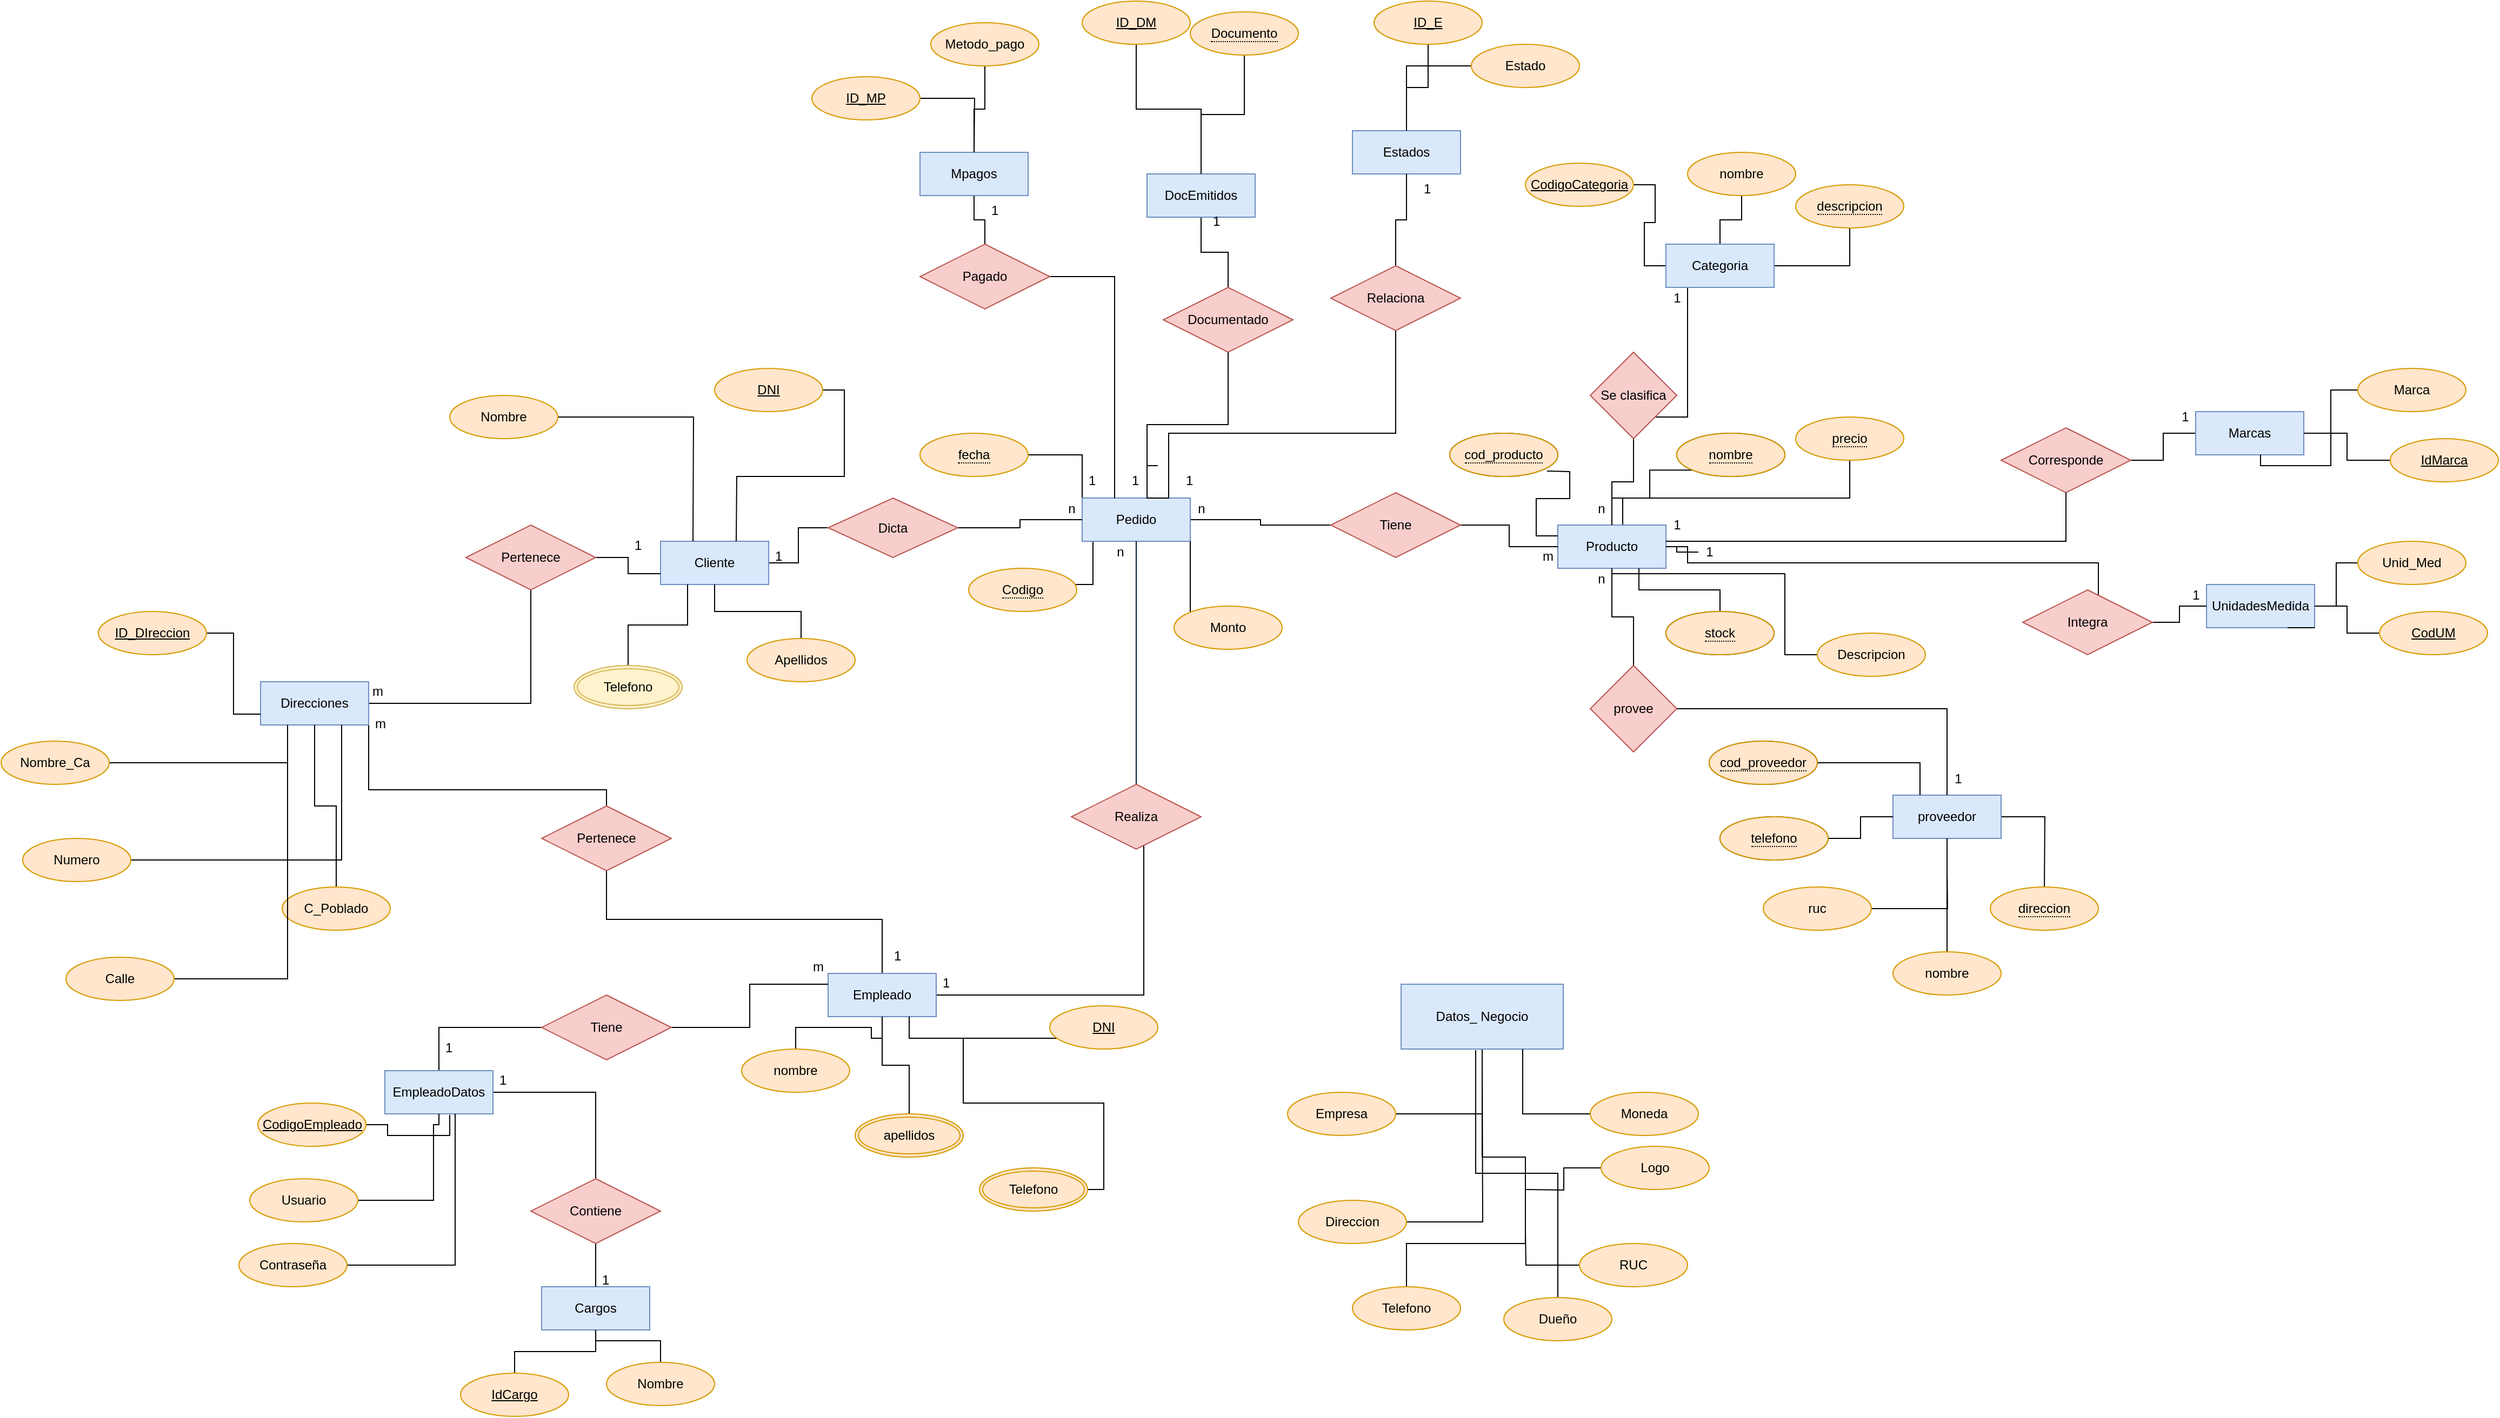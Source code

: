 <mxfile version="13.9.9" type="device"><diagram id="R2lEEEUBdFMjLlhIrx00" name="Page-1"><mxGraphModel dx="2248" dy="2504" grid="1" gridSize="10" guides="1" tooltips="1" connect="1" arrows="1" fold="1" page="1" pageScale="1" pageWidth="850" pageHeight="1100" math="0" shadow="0" extFonts="Permanent Marker^https://fonts.googleapis.com/css?family=Permanent+Marker"><root><mxCell id="0"/><mxCell id="1" parent="0"/><mxCell id="6bq2f1wjK-pkY1zoOpak-15" style="edgeStyle=orthogonalEdgeStyle;rounded=0;orthogonalLoop=1;jettySize=auto;html=1;endArrow=none;endFill=0;" parent="1" source="9m6zmEANx0k7Btsgxf_V-1" target="6bq2f1wjK-pkY1zoOpak-14" edge="1"><mxGeometry relative="1" as="geometry"/></mxCell><mxCell id="9m6zmEANx0k7Btsgxf_V-1" value="Cliente" style="whiteSpace=wrap;html=1;align=center;fillColor=#dae8fc;strokeColor=#6c8ebf;" parent="1" vertex="1"><mxGeometry x="100" y="200" width="100" height="40" as="geometry"/></mxCell><mxCell id="IsSkmDihls2srLnlnsuO-9" style="edgeStyle=orthogonalEdgeStyle;rounded=0;orthogonalLoop=1;jettySize=auto;html=1;entryX=0.5;entryY=1;entryDx=0;entryDy=0;endArrow=none;endFill=0;" parent="1" source="9m6zmEANx0k7Btsgxf_V-2" target="IsSkmDihls2srLnlnsuO-7" edge="1"><mxGeometry relative="1" as="geometry"><Array as="points"><mxPoint x="547" y="620"/><mxPoint x="547" y="460"/></Array></mxGeometry></mxCell><mxCell id="VVOgGBwtLxktlayjtKcr-34" style="edgeStyle=orthogonalEdgeStyle;rounded=0;orthogonalLoop=1;jettySize=auto;html=1;endArrow=none;endFill=0;entryX=0.5;entryY=1;entryDx=0;entryDy=0;" edge="1" parent="1" source="9m6zmEANx0k7Btsgxf_V-2" target="VVOgGBwtLxktlayjtKcr-31"><mxGeometry relative="1" as="geometry"><mxPoint x="60" y="510" as="targetPoint"/><Array as="points"><mxPoint x="305" y="550"/><mxPoint x="50" y="550"/></Array></mxGeometry></mxCell><mxCell id="9m6zmEANx0k7Btsgxf_V-2" value="Empleado" style="whiteSpace=wrap;html=1;align=center;fillColor=#dae8fc;strokeColor=#6c8ebf;" parent="1" vertex="1"><mxGeometry x="255" y="600" width="100" height="40" as="geometry"/></mxCell><mxCell id="9m6zmEANx0k7Btsgxf_V-11" value="" style="edgeStyle=orthogonalEdgeStyle;rounded=0;orthogonalLoop=1;jettySize=auto;html=1;endArrow=none;endFill=0;" parent="1" source="9m6zmEANx0k7Btsgxf_V-3" target="9m6zmEANx0k7Btsgxf_V-10" edge="1"><mxGeometry relative="1" as="geometry"/></mxCell><mxCell id="9m6zmEANx0k7Btsgxf_V-46" style="edgeStyle=orthogonalEdgeStyle;rounded=0;orthogonalLoop=1;jettySize=auto;html=1;entryX=0;entryY=1;entryDx=0;entryDy=0;endArrow=none;endFill=0;" parent="1" source="9m6zmEANx0k7Btsgxf_V-3" target="9m6zmEANx0k7Btsgxf_V-31" edge="1"><mxGeometry relative="1" as="geometry"><Array as="points"><mxPoint x="990" y="160"/><mxPoint x="1015" y="160"/></Array></mxGeometry></mxCell><mxCell id="9m6zmEANx0k7Btsgxf_V-53" value="" style="edgeStyle=orthogonalEdgeStyle;rounded=0;orthogonalLoop=1;jettySize=auto;html=1;endArrow=none;endFill=0;" parent="1" source="9m6zmEANx0k7Btsgxf_V-3" target="9m6zmEANx0k7Btsgxf_V-52" edge="1"><mxGeometry relative="1" as="geometry"/></mxCell><mxCell id="9m6zmEANx0k7Btsgxf_V-3" value="Producto" style="whiteSpace=wrap;html=1;align=center;fillColor=#dae8fc;strokeColor=#6c8ebf;" parent="1" vertex="1"><mxGeometry x="930" y="185" width="100" height="40" as="geometry"/></mxCell><mxCell id="9m6zmEANx0k7Btsgxf_V-13" style="edgeStyle=orthogonalEdgeStyle;rounded=0;orthogonalLoop=1;jettySize=auto;html=1;entryX=0.5;entryY=1;entryDx=0;entryDy=0;endArrow=none;endFill=0;" parent="1" source="9m6zmEANx0k7Btsgxf_V-10" target="9m6zmEANx0k7Btsgxf_V-12" edge="1"><mxGeometry relative="1" as="geometry"><Array as="points"><mxPoint x="1050" y="85"/><mxPoint x="1050" y="-35"/></Array></mxGeometry></mxCell><mxCell id="9m6zmEANx0k7Btsgxf_V-10" value="Se clasifica" style="rhombus;whiteSpace=wrap;html=1;fillColor=#f8cecc;strokeColor=#b85450;" parent="1" vertex="1"><mxGeometry x="960" y="25" width="80" height="80" as="geometry"/></mxCell><mxCell id="9m6zmEANx0k7Btsgxf_V-27" style="edgeStyle=orthogonalEdgeStyle;rounded=0;orthogonalLoop=1;jettySize=auto;html=1;endArrow=none;endFill=0;entryX=0.5;entryY=1;entryDx=0;entryDy=0;" parent="1" source="9m6zmEANx0k7Btsgxf_V-12" target="9m6zmEANx0k7Btsgxf_V-25" edge="1"><mxGeometry relative="1" as="geometry"><mxPoint x="1000" y="-125" as="targetPoint"/></mxGeometry></mxCell><mxCell id="9m6zmEANx0k7Btsgxf_V-28" style="edgeStyle=orthogonalEdgeStyle;rounded=0;orthogonalLoop=1;jettySize=auto;html=1;entryX=1;entryY=0.5;entryDx=0;entryDy=0;endArrow=none;endFill=0;" parent="1" source="9m6zmEANx0k7Btsgxf_V-12" target="6bq2f1wjK-pkY1zoOpak-4" edge="1"><mxGeometry relative="1" as="geometry"><mxPoint x="944" y="-75" as="targetPoint"/></mxGeometry></mxCell><mxCell id="9m6zmEANx0k7Btsgxf_V-29" style="edgeStyle=orthogonalEdgeStyle;rounded=0;orthogonalLoop=1;jettySize=auto;html=1;endArrow=none;endFill=0;" parent="1" source="9m6zmEANx0k7Btsgxf_V-12" target="9m6zmEANx0k7Btsgxf_V-26" edge="1"><mxGeometry relative="1" as="geometry"><mxPoint x="1140" y="-115" as="targetPoint"/></mxGeometry></mxCell><mxCell id="9m6zmEANx0k7Btsgxf_V-12" value="Categoria" style="whiteSpace=wrap;html=1;align=center;fillColor=#dae8fc;strokeColor=#6c8ebf;" parent="1" vertex="1"><mxGeometry x="1030" y="-75" width="100" height="40" as="geometry"/></mxCell><mxCell id="9m6zmEANx0k7Btsgxf_V-123" style="edgeStyle=orthogonalEdgeStyle;rounded=0;orthogonalLoop=1;jettySize=auto;html=1;endArrow=none;endFill=0;" parent="1" source="9m6zmEANx0k7Btsgxf_V-14" edge="1"><mxGeometry relative="1" as="geometry"><mxPoint x="130" y="200" as="targetPoint"/></mxGeometry></mxCell><mxCell id="9m6zmEANx0k7Btsgxf_V-14" value="Nombre" style="ellipse;whiteSpace=wrap;html=1;align=center;fillColor=#ffe6cc;strokeColor=#d79b00;" parent="1" vertex="1"><mxGeometry x="-95" y="65" width="100" height="40" as="geometry"/></mxCell><mxCell id="9m6zmEANx0k7Btsgxf_V-124" style="edgeStyle=orthogonalEdgeStyle;rounded=0;orthogonalLoop=1;jettySize=auto;html=1;endArrow=none;endFill=0;exitX=1;exitY=0.5;exitDx=0;exitDy=0;" parent="1" source="IsSkmDihls2srLnlnsuO-5" edge="1"><mxGeometry relative="1" as="geometry"><mxPoint x="10" y="140" as="sourcePoint"/><mxPoint x="170" y="200" as="targetPoint"/></mxGeometry></mxCell><mxCell id="9m6zmEANx0k7Btsgxf_V-25" value="nombre" style="ellipse;whiteSpace=wrap;html=1;align=center;fillColor=#ffe6cc;strokeColor=#d79b00;" parent="1" vertex="1"><mxGeometry x="1050" y="-160" width="100" height="40" as="geometry"/></mxCell><mxCell id="9m6zmEANx0k7Btsgxf_V-26" value="&lt;span style=&quot;border-bottom: 1px dotted&quot;&gt;descripcion&lt;/span&gt;" style="ellipse;whiteSpace=wrap;html=1;align=center;fillColor=#ffe6cc;strokeColor=#d79b00;" parent="1" vertex="1"><mxGeometry x="1150" y="-130" width="100" height="40" as="geometry"/></mxCell><mxCell id="9m6zmEANx0k7Btsgxf_V-64" style="edgeStyle=orthogonalEdgeStyle;rounded=0;orthogonalLoop=1;jettySize=auto;html=1;entryX=0;entryY=0.25;entryDx=0;entryDy=0;endArrow=none;endFill=0;" parent="1" target="9m6zmEANx0k7Btsgxf_V-3" edge="1"><mxGeometry relative="1" as="geometry"><mxPoint x="920" y="135" as="sourcePoint"/></mxGeometry></mxCell><mxCell id="9m6zmEANx0k7Btsgxf_V-30" value="&lt;span style=&quot;border-bottom: 1px dotted&quot;&gt;cod_producto&lt;/span&gt;" style="ellipse;whiteSpace=wrap;html=1;align=center;" parent="1" vertex="1"><mxGeometry x="830" y="100" width="100" height="40" as="geometry"/></mxCell><mxCell id="9m6zmEANx0k7Btsgxf_V-31" value="&lt;span style=&quot;border-bottom: 1px dotted&quot;&gt;nombre&lt;/span&gt;" style="ellipse;whiteSpace=wrap;html=1;align=center;" parent="1" vertex="1"><mxGeometry x="1040" y="100" width="100" height="40" as="geometry"/></mxCell><mxCell id="9m6zmEANx0k7Btsgxf_V-67" style="edgeStyle=orthogonalEdgeStyle;rounded=0;orthogonalLoop=1;jettySize=auto;html=1;entryX=0.75;entryY=1;entryDx=0;entryDy=0;endArrow=none;endFill=0;" parent="1" source="9m6zmEANx0k7Btsgxf_V-33" target="9m6zmEANx0k7Btsgxf_V-3" edge="1"><mxGeometry relative="1" as="geometry"/></mxCell><mxCell id="9m6zmEANx0k7Btsgxf_V-33" value="&lt;span style=&quot;border-bottom: 1px dotted&quot;&gt;stock&lt;/span&gt;" style="ellipse;whiteSpace=wrap;html=1;align=center;" parent="1" vertex="1"><mxGeometry x="1030" y="265" width="100" height="40" as="geometry"/></mxCell><mxCell id="9m6zmEANx0k7Btsgxf_V-49" value="n" style="text;html=1;align=center;verticalAlign=middle;resizable=0;points=[];autosize=1;strokeColor=none;fillColor=none;" parent="1" vertex="1"><mxGeometry x="960" y="160" width="20" height="20" as="geometry"/></mxCell><mxCell id="9m6zmEANx0k7Btsgxf_V-50" value="1" style="text;html=1;align=center;verticalAlign=middle;resizable=0;points=[];autosize=1;strokeColor=none;fillColor=none;" parent="1" vertex="1"><mxGeometry x="1030" y="-35" width="20" height="20" as="geometry"/></mxCell><mxCell id="9m6zmEANx0k7Btsgxf_V-62" style="edgeStyle=orthogonalEdgeStyle;rounded=0;orthogonalLoop=1;jettySize=auto;html=1;endArrow=none;endFill=0;" parent="1" source="9m6zmEANx0k7Btsgxf_V-51" edge="1"><mxGeometry relative="1" as="geometry"><mxPoint x="1380" y="525" as="targetPoint"/></mxGeometry></mxCell><mxCell id="9m6zmEANx0k7Btsgxf_V-51" value="proveedor" style="whiteSpace=wrap;html=1;align=center;fillColor=#dae8fc;strokeColor=#6c8ebf;" parent="1" vertex="1"><mxGeometry x="1240" y="435" width="100" height="40" as="geometry"/></mxCell><mxCell id="9m6zmEANx0k7Btsgxf_V-55" style="edgeStyle=orthogonalEdgeStyle;rounded=0;orthogonalLoop=1;jettySize=auto;html=1;endArrow=none;endFill=0;" parent="1" source="9m6zmEANx0k7Btsgxf_V-52" target="9m6zmEANx0k7Btsgxf_V-51" edge="1"><mxGeometry relative="1" as="geometry"/></mxCell><mxCell id="9m6zmEANx0k7Btsgxf_V-52" value="provee" style="rhombus;whiteSpace=wrap;html=1;fillColor=#f8cecc;strokeColor=#b85450;" parent="1" vertex="1"><mxGeometry x="960" y="315" width="80" height="80" as="geometry"/></mxCell><mxCell id="6bq2f1wjK-pkY1zoOpak-6" style="edgeStyle=orthogonalEdgeStyle;rounded=0;orthogonalLoop=1;jettySize=auto;html=1;endArrow=none;endFill=0;" parent="1" source="9m6zmEANx0k7Btsgxf_V-56" target="9m6zmEANx0k7Btsgxf_V-51" edge="1"><mxGeometry relative="1" as="geometry"/></mxCell><mxCell id="9m6zmEANx0k7Btsgxf_V-56" value="&lt;span style=&quot;border-bottom: 1px dotted&quot;&gt;telefono&lt;/span&gt;" style="ellipse;whiteSpace=wrap;html=1;align=center;" parent="1" vertex="1"><mxGeometry x="1080" y="455" width="100" height="40" as="geometry"/></mxCell><mxCell id="9m6zmEANx0k7Btsgxf_V-83" style="edgeStyle=orthogonalEdgeStyle;rounded=0;orthogonalLoop=1;jettySize=auto;html=1;endArrow=none;endFill=0;" parent="1" source="9m6zmEANx0k7Btsgxf_V-57" target="9m6zmEANx0k7Btsgxf_V-51" edge="1"><mxGeometry relative="1" as="geometry"/></mxCell><mxCell id="9m6zmEANx0k7Btsgxf_V-57" value="nombre" style="ellipse;whiteSpace=wrap;html=1;align=center;fillColor=#ffe6cc;strokeColor=#d79b00;" parent="1" vertex="1"><mxGeometry x="1240" y="580" width="100" height="40" as="geometry"/></mxCell><mxCell id="6bq2f1wjK-pkY1zoOpak-5" style="edgeStyle=orthogonalEdgeStyle;rounded=0;orthogonalLoop=1;jettySize=auto;html=1;endArrow=none;endFill=0;" parent="1" source="9m6zmEANx0k7Btsgxf_V-58" edge="1"><mxGeometry relative="1" as="geometry"><mxPoint x="1290" y="505" as="targetPoint"/></mxGeometry></mxCell><mxCell id="9m6zmEANx0k7Btsgxf_V-58" value="ruc" style="ellipse;whiteSpace=wrap;html=1;align=center;fillColor=#ffe6cc;strokeColor=#d79b00;" parent="1" vertex="1"><mxGeometry x="1120" y="520" width="100" height="40" as="geometry"/></mxCell><mxCell id="9m6zmEANx0k7Btsgxf_V-59" value="&lt;span style=&quot;border-bottom: 1px dotted&quot;&gt;direccion&lt;/span&gt;" style="ellipse;whiteSpace=wrap;html=1;align=center;fillColor=#ffe6cc;strokeColor=#d79b00;" parent="1" vertex="1"><mxGeometry x="1330" y="520" width="100" height="40" as="geometry"/></mxCell><mxCell id="6bq2f1wjK-pkY1zoOpak-10" style="edgeStyle=orthogonalEdgeStyle;rounded=0;orthogonalLoop=1;jettySize=auto;html=1;entryX=0.5;entryY=1;entryDx=0;entryDy=0;endArrow=none;endFill=0;" parent="1" source="9m6zmEANx0k7Btsgxf_V-109" target="6bq2f1wjK-pkY1zoOpak-7" edge="1"><mxGeometry relative="1" as="geometry"><Array as="points"><mxPoint x="500" y="240"/><mxPoint x="500" y="200"/></Array></mxGeometry></mxCell><mxCell id="9m6zmEANx0k7Btsgxf_V-109" value="&lt;span style=&quot;border-bottom: 1px dotted&quot;&gt;Codigo&lt;/span&gt;" style="ellipse;whiteSpace=wrap;html=1;align=center;fillColor=#ffe6cc;strokeColor=#d79b00;" parent="1" vertex="1"><mxGeometry x="385" y="225" width="100" height="40" as="geometry"/></mxCell><mxCell id="9m6zmEANx0k7Btsgxf_V-111" style="edgeStyle=orthogonalEdgeStyle;rounded=0;orthogonalLoop=1;jettySize=auto;html=1;endArrow=none;endFill=0;" parent="1" source="9m6zmEANx0k7Btsgxf_V-110" target="6bq2f1wjK-pkY1zoOpak-7" edge="1"><mxGeometry relative="1" as="geometry"><mxPoint x="490" y="145" as="targetPoint"/><Array as="points"><mxPoint x="490" y="120"/></Array></mxGeometry></mxCell><mxCell id="9m6zmEANx0k7Btsgxf_V-110" value="&lt;span style=&quot;border-bottom: 1px dotted&quot;&gt;fecha&lt;/span&gt;" style="ellipse;whiteSpace=wrap;html=1;align=center;fillColor=#ffe6cc;strokeColor=#d79b00;" parent="1" vertex="1"><mxGeometry x="340" y="100" width="100" height="40" as="geometry"/></mxCell><mxCell id="9m6zmEANx0k7Btsgxf_V-142" style="edgeStyle=orthogonalEdgeStyle;rounded=0;orthogonalLoop=1;jettySize=auto;html=1;entryX=0.25;entryY=0;entryDx=0;entryDy=0;endArrow=none;endFill=0;" parent="1" source="9m6zmEANx0k7Btsgxf_V-141" target="9m6zmEANx0k7Btsgxf_V-51" edge="1"><mxGeometry relative="1" as="geometry"/></mxCell><mxCell id="9m6zmEANx0k7Btsgxf_V-141" value="&lt;span style=&quot;border-bottom: 1px dotted&quot;&gt;cod_proveedor&lt;/span&gt;" style="ellipse;whiteSpace=wrap;html=1;align=center;" parent="1" vertex="1"><mxGeometry x="1070" y="385" width="100" height="40" as="geometry"/></mxCell><mxCell id="9m6zmEANx0k7Btsgxf_V-148" value="n" style="text;html=1;align=center;verticalAlign=middle;resizable=0;points=[];autosize=1;strokeColor=none;fillColor=none;" parent="1" vertex="1"><mxGeometry x="960" y="225" width="20" height="20" as="geometry"/></mxCell><mxCell id="9m6zmEANx0k7Btsgxf_V-149" value="1" style="text;html=1;align=center;verticalAlign=middle;resizable=0;points=[];autosize=1;strokeColor=none;fillColor=none;" parent="1" vertex="1"><mxGeometry x="1290" y="410" width="20" height="20" as="geometry"/></mxCell><mxCell id="6bq2f1wjK-pkY1zoOpak-4" value="CodigoCategoria" style="ellipse;whiteSpace=wrap;html=1;align=center;fontStyle=4;fillColor=#ffe6cc;strokeColor=#d79b00;" parent="1" vertex="1"><mxGeometry x="900" y="-150" width="100" height="40" as="geometry"/></mxCell><mxCell id="6bq2f1wjK-pkY1zoOpak-18" style="edgeStyle=orthogonalEdgeStyle;rounded=0;orthogonalLoop=1;jettySize=auto;html=1;endArrow=none;endFill=0;" parent="1" source="6bq2f1wjK-pkY1zoOpak-7" target="6bq2f1wjK-pkY1zoOpak-17" edge="1"><mxGeometry relative="1" as="geometry"/></mxCell><mxCell id="6bq2f1wjK-pkY1zoOpak-7" value="Pedido" style="whiteSpace=wrap;html=1;align=center;fillColor=#dae8fc;strokeColor=#6c8ebf;" parent="1" vertex="1"><mxGeometry x="490" y="160" width="100" height="40" as="geometry"/></mxCell><mxCell id="6bq2f1wjK-pkY1zoOpak-16" style="edgeStyle=orthogonalEdgeStyle;rounded=0;orthogonalLoop=1;jettySize=auto;html=1;endArrow=none;endFill=0;" parent="1" source="6bq2f1wjK-pkY1zoOpak-14" target="6bq2f1wjK-pkY1zoOpak-7" edge="1"><mxGeometry relative="1" as="geometry"/></mxCell><mxCell id="6bq2f1wjK-pkY1zoOpak-14" value="Dicta" style="shape=rhombus;perimeter=rhombusPerimeter;whiteSpace=wrap;html=1;align=center;fillColor=#f8cecc;strokeColor=#b85450;" parent="1" vertex="1"><mxGeometry x="255" y="160" width="120" height="55" as="geometry"/></mxCell><mxCell id="6bq2f1wjK-pkY1zoOpak-19" style="edgeStyle=orthogonalEdgeStyle;rounded=0;orthogonalLoop=1;jettySize=auto;html=1;entryX=0;entryY=0.5;entryDx=0;entryDy=0;endArrow=none;endFill=0;" parent="1" source="6bq2f1wjK-pkY1zoOpak-17" target="9m6zmEANx0k7Btsgxf_V-3" edge="1"><mxGeometry relative="1" as="geometry"/></mxCell><mxCell id="6bq2f1wjK-pkY1zoOpak-17" value="Tiene" style="shape=rhombus;perimeter=rhombusPerimeter;whiteSpace=wrap;html=1;align=center;fillColor=#f8cecc;strokeColor=#b85450;" parent="1" vertex="1"><mxGeometry x="720" y="155" width="120" height="60" as="geometry"/></mxCell><mxCell id="6bq2f1wjK-pkY1zoOpak-20" value="1" style="text;strokeColor=none;fillColor=none;spacingLeft=4;spacingRight=4;overflow=hidden;rotatable=0;points=[[0,0.5],[1,0.5]];portConstraint=eastwest;fontSize=12;" parent="1" vertex="1"><mxGeometry x="200" y="200" width="40" height="30" as="geometry"/></mxCell><mxCell id="6bq2f1wjK-pkY1zoOpak-21" value="n" style="text;html=1;align=center;verticalAlign=middle;resizable=0;points=[];autosize=1;strokeColor=none;fillColor=none;" parent="1" vertex="1"><mxGeometry x="470" y="160" width="20" height="20" as="geometry"/></mxCell><mxCell id="6bq2f1wjK-pkY1zoOpak-22" value="n" style="text;html=1;align=center;verticalAlign=middle;resizable=0;points=[];autosize=1;strokeColor=none;fillColor=none;" parent="1" vertex="1"><mxGeometry x="590" y="160" width="20" height="20" as="geometry"/></mxCell><mxCell id="6bq2f1wjK-pkY1zoOpak-23" value="m" style="text;strokeColor=none;fillColor=none;spacingLeft=4;spacingRight=4;overflow=hidden;rotatable=0;points=[[0,0.5],[1,0.5]];portConstraint=eastwest;fontSize=12;" parent="1" vertex="1"><mxGeometry x="910" y="200" width="40" height="30" as="geometry"/></mxCell><mxCell id="6bq2f1wjK-pkY1zoOpak-36" style="edgeStyle=orthogonalEdgeStyle;rounded=0;orthogonalLoop=1;jettySize=auto;html=1;entryX=0;entryY=0.25;entryDx=0;entryDy=0;endArrow=none;endFill=0;" parent="1" source="6bq2f1wjK-pkY1zoOpak-34" target="9m6zmEANx0k7Btsgxf_V-2" edge="1"><mxGeometry relative="1" as="geometry"/></mxCell><mxCell id="6bq2f1wjK-pkY1zoOpak-38" style="edgeStyle=orthogonalEdgeStyle;rounded=0;orthogonalLoop=1;jettySize=auto;html=1;entryX=0.5;entryY=0;entryDx=0;entryDy=0;endArrow=none;endFill=0;" parent="1" source="6bq2f1wjK-pkY1zoOpak-34" target="6bq2f1wjK-pkY1zoOpak-37" edge="1"><mxGeometry relative="1" as="geometry"/></mxCell><mxCell id="6bq2f1wjK-pkY1zoOpak-34" value="Tiene" style="shape=rhombus;perimeter=rhombusPerimeter;whiteSpace=wrap;html=1;align=center;fillColor=#f8cecc;strokeColor=#b85450;" parent="1" vertex="1"><mxGeometry x="-10" y="620" width="120" height="60" as="geometry"/></mxCell><mxCell id="VVOgGBwtLxktlayjtKcr-48" style="edgeStyle=orthogonalEdgeStyle;rounded=0;orthogonalLoop=1;jettySize=auto;html=1;entryX=0.5;entryY=0;entryDx=0;entryDy=0;endArrow=none;endFill=0;" edge="1" parent="1" source="6bq2f1wjK-pkY1zoOpak-37" target="VVOgGBwtLxktlayjtKcr-47"><mxGeometry relative="1" as="geometry"/></mxCell><mxCell id="6bq2f1wjK-pkY1zoOpak-37" value="EmpleadoDatos" style="whiteSpace=wrap;html=1;align=center;fillColor=#dae8fc;strokeColor=#6c8ebf;" parent="1" vertex="1"><mxGeometry x="-155" y="690" width="100" height="40" as="geometry"/></mxCell><mxCell id="6bq2f1wjK-pkY1zoOpak-42" style="edgeStyle=orthogonalEdgeStyle;rounded=0;orthogonalLoop=1;jettySize=auto;html=1;entryX=0.6;entryY=1.025;entryDx=0;entryDy=0;entryPerimeter=0;endArrow=none;endFill=0;" parent="1" source="6bq2f1wjK-pkY1zoOpak-41" target="6bq2f1wjK-pkY1zoOpak-37" edge="1"><mxGeometry relative="1" as="geometry"/></mxCell><mxCell id="6bq2f1wjK-pkY1zoOpak-41" value="CodigoEmpleado" style="ellipse;whiteSpace=wrap;html=1;align=center;fontStyle=4;fillColor=#ffe6cc;strokeColor=#d79b00;" parent="1" vertex="1"><mxGeometry x="-272.5" y="720" width="100" height="40" as="geometry"/></mxCell><mxCell id="6bq2f1wjK-pkY1zoOpak-43" value="1" style="text;strokeColor=none;fillColor=none;spacingLeft=4;spacingRight=4;overflow=hidden;rotatable=0;points=[[0,0.5],[1,0.5]];portConstraint=eastwest;fontSize=12;" parent="1" vertex="1"><mxGeometry x="-105" y="655" width="40" height="30" as="geometry"/></mxCell><mxCell id="6bq2f1wjK-pkY1zoOpak-44" value="m" style="text;strokeColor=none;fillColor=none;spacingLeft=4;spacingRight=4;overflow=hidden;rotatable=0;points=[[0,0.5],[1,0.5]];portConstraint=eastwest;fontSize=12;" parent="1" vertex="1"><mxGeometry x="235" y="580" width="40" height="30" as="geometry"/></mxCell><mxCell id="6bq2f1wjK-pkY1zoOpak-48" style="edgeStyle=orthogonalEdgeStyle;rounded=0;orthogonalLoop=1;jettySize=auto;html=1;endArrow=none;endFill=0;" parent="1" source="6bq2f1wjK-pkY1zoOpak-47" target="6bq2f1wjK-pkY1zoOpak-7" edge="1"><mxGeometry relative="1" as="geometry"><Array as="points"><mxPoint x="670" y="270"/><mxPoint x="580" y="270"/></Array></mxGeometry></mxCell><mxCell id="6bq2f1wjK-pkY1zoOpak-47" value="Monto" style="ellipse;whiteSpace=wrap;html=1;align=center;fillColor=#ffe6cc;strokeColor=#d79b00;" parent="1" vertex="1"><mxGeometry x="575" y="260" width="100" height="40" as="geometry"/></mxCell><mxCell id="IsSkmDihls2srLnlnsuO-3" style="edgeStyle=orthogonalEdgeStyle;rounded=0;orthogonalLoop=1;jettySize=auto;html=1;endArrow=none;endFill=0;" parent="1" source="IsSkmDihls2srLnlnsuO-1" edge="1" target="6bq2f1wjK-pkY1zoOpak-37"><mxGeometry relative="1" as="geometry"><mxPoint x="-110" y="740" as="targetPoint"/><Array as="points"><mxPoint x="-110" y="810"/><mxPoint x="-110" y="740"/><mxPoint x="-105" y="740"/></Array></mxGeometry></mxCell><mxCell id="IsSkmDihls2srLnlnsuO-1" value="Usuario" style="ellipse;whiteSpace=wrap;html=1;align=center;fillColor=#ffe6cc;strokeColor=#d79b00;" parent="1" vertex="1"><mxGeometry x="-280" y="790" width="100" height="40" as="geometry"/></mxCell><mxCell id="IsSkmDihls2srLnlnsuO-4" style="edgeStyle=orthogonalEdgeStyle;rounded=0;orthogonalLoop=1;jettySize=auto;html=1;endArrow=none;endFill=0;" parent="1" source="IsSkmDihls2srLnlnsuO-2" target="6bq2f1wjK-pkY1zoOpak-37" edge="1"><mxGeometry relative="1" as="geometry"><Array as="points"><mxPoint x="-90" y="870"/></Array></mxGeometry></mxCell><mxCell id="IsSkmDihls2srLnlnsuO-2" value="Contraseña" style="ellipse;whiteSpace=wrap;html=1;align=center;fillColor=#ffe6cc;strokeColor=#d79b00;" parent="1" vertex="1"><mxGeometry x="-290" y="850" width="100" height="40" as="geometry"/></mxCell><mxCell id="IsSkmDihls2srLnlnsuO-5" value="DNI" style="ellipse;whiteSpace=wrap;html=1;align=center;fontStyle=4;fillColor=#ffe6cc;strokeColor=#d79b00;" parent="1" vertex="1"><mxGeometry x="150" y="40" width="100" height="40" as="geometry"/></mxCell><mxCell id="IsSkmDihls2srLnlnsuO-10" style="edgeStyle=orthogonalEdgeStyle;rounded=0;orthogonalLoop=1;jettySize=auto;html=1;entryX=0.5;entryY=1;entryDx=0;entryDy=0;endArrow=none;endFill=0;fillColor=#f8cecc;strokeColor=#001933;" parent="1" source="IsSkmDihls2srLnlnsuO-7" target="6bq2f1wjK-pkY1zoOpak-7" edge="1"><mxGeometry relative="1" as="geometry"/></mxCell><mxCell id="IsSkmDihls2srLnlnsuO-7" value="Realiza" style="shape=rhombus;perimeter=rhombusPerimeter;whiteSpace=wrap;html=1;align=center;fillColor=#f8cecc;strokeColor=#b85450;" parent="1" vertex="1"><mxGeometry x="480" y="425" width="120" height="60" as="geometry"/></mxCell><mxCell id="IsSkmDihls2srLnlnsuO-13" value="1" style="text;strokeColor=none;fillColor=none;spacingLeft=4;spacingRight=4;overflow=hidden;rotatable=0;points=[[0,0.5],[1,0.5]];portConstraint=eastwest;fontSize=12;" parent="1" vertex="1"><mxGeometry x="355" y="595" width="40" height="30" as="geometry"/></mxCell><mxCell id="IsSkmDihls2srLnlnsuO-14" value="n" style="text;html=1;align=center;verticalAlign=middle;resizable=0;points=[];autosize=1;strokeColor=none;fillColor=none;" parent="1" vertex="1"><mxGeometry x="515" y="200" width="20" height="20" as="geometry"/></mxCell><mxCell id="hEOzs0VyaKPV1ZNIvLoM-2" style="edgeStyle=orthogonalEdgeStyle;rounded=0;orthogonalLoop=1;jettySize=auto;html=1;entryX=0.5;entryY=1;entryDx=0;entryDy=0;endArrow=none;endFill=0;" parent="1" source="hEOzs0VyaKPV1ZNIvLoM-1" target="9m6zmEANx0k7Btsgxf_V-1" edge="1"><mxGeometry relative="1" as="geometry"/></mxCell><mxCell id="hEOzs0VyaKPV1ZNIvLoM-1" value="Apellidos&lt;br&gt;" style="ellipse;whiteSpace=wrap;html=1;align=center;fillColor=#ffe6cc;strokeColor=#d79b00;" parent="1" vertex="1"><mxGeometry x="180" y="290" width="100" height="40" as="geometry"/></mxCell><mxCell id="sfytQT4O7YBQgyYANvsr-5" style="edgeStyle=orthogonalEdgeStyle;rounded=0;orthogonalLoop=1;jettySize=auto;html=1;endArrow=none;endFill=0;" parent="1" source="sfytQT4O7YBQgyYANvsr-3" target="sfytQT4O7YBQgyYANvsr-4" edge="1"><mxGeometry relative="1" as="geometry"/></mxCell><mxCell id="sfytQT4O7YBQgyYANvsr-3" value="Empresa" style="ellipse;whiteSpace=wrap;html=1;align=center;fillColor=#ffe6cc;strokeColor=#d79b00;" parent="1" vertex="1"><mxGeometry x="680" y="710" width="100" height="40" as="geometry"/></mxCell><mxCell id="sfytQT4O7YBQgyYANvsr-4" value="Datos_ Negocio" style="whiteSpace=wrap;html=1;align=center;fillColor=#dae8fc;strokeColor=#6c8ebf;" parent="1" vertex="1"><mxGeometry x="785" y="610" width="150" height="60" as="geometry"/></mxCell><mxCell id="sfytQT4O7YBQgyYANvsr-9" style="edgeStyle=orthogonalEdgeStyle;rounded=0;orthogonalLoop=1;jettySize=auto;html=1;endArrow=none;endFill=0;" parent="1" source="sfytQT4O7YBQgyYANvsr-6" edge="1"><mxGeometry relative="1" as="geometry"><mxPoint x="860" y="680" as="targetPoint"/></mxGeometry></mxCell><mxCell id="sfytQT4O7YBQgyYANvsr-6" value="Direccion" style="ellipse;whiteSpace=wrap;html=1;align=center;fillColor=#ffe6cc;strokeColor=#d79b00;" parent="1" vertex="1"><mxGeometry x="690" y="810" width="100" height="40" as="geometry"/></mxCell><mxCell id="sfytQT4O7YBQgyYANvsr-10" style="edgeStyle=orthogonalEdgeStyle;rounded=0;orthogonalLoop=1;jettySize=auto;html=1;endArrow=none;endFill=0;" parent="1" source="sfytQT4O7YBQgyYANvsr-7" edge="1"><mxGeometry relative="1" as="geometry"><mxPoint x="860" y="720" as="targetPoint"/><Array as="points"><mxPoint x="900" y="850"/><mxPoint x="900" y="770"/><mxPoint x="860" y="770"/></Array></mxGeometry></mxCell><mxCell id="sfytQT4O7YBQgyYANvsr-7" value="Telefono" style="ellipse;whiteSpace=wrap;html=1;align=center;fillColor=#ffe6cc;strokeColor=#d79b00;" parent="1" vertex="1"><mxGeometry x="740" y="890" width="100" height="40" as="geometry"/></mxCell><mxCell id="sfytQT4O7YBQgyYANvsr-12" style="edgeStyle=orthogonalEdgeStyle;rounded=0;orthogonalLoop=1;jettySize=auto;html=1;entryX=0.75;entryY=1;entryDx=0;entryDy=0;endArrow=none;endFill=0;" parent="1" source="sfytQT4O7YBQgyYANvsr-8" target="sfytQT4O7YBQgyYANvsr-4" edge="1"><mxGeometry relative="1" as="geometry"/></mxCell><mxCell id="sfytQT4O7YBQgyYANvsr-8" value="Moneda" style="ellipse;whiteSpace=wrap;html=1;align=center;fillColor=#ffe6cc;strokeColor=#d79b00;" parent="1" vertex="1"><mxGeometry x="960" y="710" width="100" height="40" as="geometry"/></mxCell><mxCell id="sfytQT4O7YBQgyYANvsr-13" style="edgeStyle=orthogonalEdgeStyle;rounded=0;orthogonalLoop=1;jettySize=auto;html=1;endArrow=none;endFill=0;" parent="1" source="sfytQT4O7YBQgyYANvsr-11" edge="1"><mxGeometry relative="1" as="geometry"><mxPoint x="900" y="800" as="targetPoint"/></mxGeometry></mxCell><mxCell id="sfytQT4O7YBQgyYANvsr-11" value="Logo" style="ellipse;whiteSpace=wrap;html=1;align=center;fillColor=#ffe6cc;strokeColor=#d79b00;" parent="1" vertex="1"><mxGeometry x="970" y="760" width="100" height="40" as="geometry"/></mxCell><mxCell id="VVOgGBwtLxktlayjtKcr-79" style="edgeStyle=orthogonalEdgeStyle;rounded=0;orthogonalLoop=1;jettySize=auto;html=1;endArrow=none;endFill=0;" edge="1" parent="1" source="sfytQT4O7YBQgyYANvsr-14" target="9m6zmEANx0k7Btsgxf_V-3"><mxGeometry relative="1" as="geometry"><Array as="points"><mxPoint x="1140" y="305"/><mxPoint x="1140" y="230"/><mxPoint x="980" y="230"/></Array></mxGeometry></mxCell><mxCell id="sfytQT4O7YBQgyYANvsr-14" value="Descripcion" style="ellipse;whiteSpace=wrap;html=1;align=center;fillColor=#ffe6cc;strokeColor=#d79b00;" parent="1" vertex="1"><mxGeometry x="1170" y="285" width="100" height="40" as="geometry"/></mxCell><mxCell id="VVOgGBwtLxktlayjtKcr-75" style="edgeStyle=orthogonalEdgeStyle;rounded=0;orthogonalLoop=1;jettySize=auto;html=1;endArrow=none;endFill=0;" edge="1" parent="1" source="sfytQT4O7YBQgyYANvsr-16" target="9m6zmEANx0k7Btsgxf_V-3"><mxGeometry relative="1" as="geometry"><Array as="points"><mxPoint x="1200" y="160"/><mxPoint x="980" y="160"/></Array></mxGeometry></mxCell><mxCell id="sfytQT4O7YBQgyYANvsr-16" value="&lt;span style=&quot;border-bottom: 1px dotted&quot;&gt;precio&lt;/span&gt;" style="ellipse;whiteSpace=wrap;html=1;align=center;fillColor=#ffe6cc;strokeColor=#d79b00;" parent="1" vertex="1"><mxGeometry x="1150" y="85" width="100" height="40" as="geometry"/></mxCell><mxCell id="sfytQT4O7YBQgyYANvsr-17" value="&lt;span style=&quot;border-bottom: 1px dotted&quot;&gt;nombre&lt;/span&gt;" style="ellipse;whiteSpace=wrap;html=1;align=center;fillColor=#ffe6cc;strokeColor=#d79b00;" parent="1" vertex="1"><mxGeometry x="1040" y="100" width="100" height="40" as="geometry"/></mxCell><mxCell id="sfytQT4O7YBQgyYANvsr-18" value="&lt;span style=&quot;border-bottom: 1px dotted&quot;&gt;cod_producto&lt;/span&gt;" style="ellipse;whiteSpace=wrap;html=1;align=center;fillColor=#ffe6cc;strokeColor=#d79b00;" parent="1" vertex="1"><mxGeometry x="830" y="100" width="100" height="40" as="geometry"/></mxCell><mxCell id="sfytQT4O7YBQgyYANvsr-20" value="&lt;span style=&quot;border-bottom: 1px dotted&quot;&gt;stock&lt;/span&gt;" style="ellipse;whiteSpace=wrap;html=1;align=center;fillColor=#ffe6cc;strokeColor=#d79b00;" parent="1" vertex="1"><mxGeometry x="1030" y="265" width="100" height="40" as="geometry"/></mxCell><mxCell id="sfytQT4O7YBQgyYANvsr-21" value="&lt;span style=&quot;border-bottom: 1px dotted&quot;&gt;cod_proveedor&lt;/span&gt;" style="ellipse;whiteSpace=wrap;html=1;align=center;fillColor=#ffe6cc;strokeColor=#d79b00;" parent="1" vertex="1"><mxGeometry x="1070" y="385" width="100" height="40" as="geometry"/></mxCell><mxCell id="sfytQT4O7YBQgyYANvsr-22" value="&lt;span style=&quot;border-bottom: 1px dotted&quot;&gt;telefono&lt;/span&gt;" style="ellipse;whiteSpace=wrap;html=1;align=center;fillColor=#ffe6cc;strokeColor=#d79b00;" parent="1" vertex="1"><mxGeometry x="1080" y="455" width="100" height="40" as="geometry"/></mxCell><mxCell id="VVOgGBwtLxktlayjtKcr-44" style="edgeStyle=orthogonalEdgeStyle;rounded=0;orthogonalLoop=1;jettySize=auto;html=1;endArrow=none;endFill=0;" edge="1" parent="1" source="sfytQT4O7YBQgyYANvsr-24"><mxGeometry relative="1" as="geometry"><mxPoint x="380" y="660" as="targetPoint"/><Array as="points"><mxPoint x="510" y="720"/><mxPoint x="380" y="720"/></Array></mxGeometry></mxCell><mxCell id="sfytQT4O7YBQgyYANvsr-24" value="Telefono" style="ellipse;shape=doubleEllipse;margin=3;whiteSpace=wrap;html=1;align=center;fillColor=#ffe6cc;strokeColor=#d79b00;" parent="1" vertex="1"><mxGeometry x="395" y="780" width="100" height="40" as="geometry"/></mxCell><mxCell id="VVOgGBwtLxktlayjtKcr-41" style="edgeStyle=orthogonalEdgeStyle;rounded=0;orthogonalLoop=1;jettySize=auto;html=1;entryX=0.75;entryY=1;entryDx=0;entryDy=0;endArrow=none;endFill=0;" edge="1" parent="1" source="sfytQT4O7YBQgyYANvsr-25" target="9m6zmEANx0k7Btsgxf_V-2"><mxGeometry relative="1" as="geometry"><Array as="points"><mxPoint x="465" y="660"/><mxPoint x="330" y="660"/></Array></mxGeometry></mxCell><mxCell id="sfytQT4O7YBQgyYANvsr-25" value="DNI" style="ellipse;whiteSpace=wrap;html=1;align=center;fontStyle=4;fillColor=#ffe6cc;strokeColor=#d79b00;" parent="1" vertex="1"><mxGeometry x="460" y="630" width="100" height="40" as="geometry"/></mxCell><mxCell id="VVOgGBwtLxktlayjtKcr-40" style="edgeStyle=orthogonalEdgeStyle;rounded=0;orthogonalLoop=1;jettySize=auto;html=1;endArrow=none;endFill=0;" edge="1" parent="1" source="sfytQT4O7YBQgyYANvsr-27" target="9m6zmEANx0k7Btsgxf_V-2"><mxGeometry relative="1" as="geometry"/></mxCell><mxCell id="sfytQT4O7YBQgyYANvsr-27" value="nombre" style="ellipse;whiteSpace=wrap;html=1;align=center;fillColor=#ffe6cc;strokeColor=#d79b00;" parent="1" vertex="1"><mxGeometry x="175" y="670" width="100" height="40" as="geometry"/></mxCell><mxCell id="sfytQT4O7YBQgyYANvsr-29" style="edgeStyle=orthogonalEdgeStyle;rounded=0;orthogonalLoop=1;jettySize=auto;html=1;endArrow=none;endFill=0;" parent="1" source="sfytQT4O7YBQgyYANvsr-28" edge="1"><mxGeometry relative="1" as="geometry"><mxPoint x="900" y="840" as="targetPoint"/></mxGeometry></mxCell><mxCell id="sfytQT4O7YBQgyYANvsr-28" value="RUC" style="ellipse;whiteSpace=wrap;html=1;align=center;fillColor=#ffe6cc;strokeColor=#d79b00;" parent="1" vertex="1"><mxGeometry x="950" y="850" width="100" height="40" as="geometry"/></mxCell><mxCell id="sfytQT4O7YBQgyYANvsr-31" style="edgeStyle=orthogonalEdgeStyle;rounded=0;orthogonalLoop=1;jettySize=auto;html=1;entryX=0.46;entryY=1.017;entryDx=0;entryDy=0;entryPerimeter=0;endArrow=none;endFill=0;" parent="1" source="sfytQT4O7YBQgyYANvsr-30" target="sfytQT4O7YBQgyYANvsr-4" edge="1"><mxGeometry relative="1" as="geometry"/></mxCell><mxCell id="sfytQT4O7YBQgyYANvsr-30" value="Dueño" style="ellipse;whiteSpace=wrap;html=1;align=center;fillColor=#ffe6cc;strokeColor=#d79b00;" parent="1" vertex="1"><mxGeometry x="880" y="900" width="100" height="40" as="geometry"/></mxCell><mxCell id="VVOgGBwtLxktlayjtKcr-20" style="edgeStyle=orthogonalEdgeStyle;rounded=0;orthogonalLoop=1;jettySize=auto;html=1;endArrow=none;endFill=0;" edge="1" parent="1" source="VVOgGBwtLxktlayjtKcr-1" target="VVOgGBwtLxktlayjtKcr-21"><mxGeometry relative="1" as="geometry"><mxPoint x="-100" y="240" as="targetPoint"/></mxGeometry></mxCell><mxCell id="VVOgGBwtLxktlayjtKcr-33" style="edgeStyle=orthogonalEdgeStyle;rounded=0;orthogonalLoop=1;jettySize=auto;html=1;endArrow=none;endFill=0;" edge="1" parent="1" source="VVOgGBwtLxktlayjtKcr-1" target="VVOgGBwtLxktlayjtKcr-31"><mxGeometry relative="1" as="geometry"><Array as="points"><mxPoint x="-170" y="430"/><mxPoint x="50" y="430"/></Array></mxGeometry></mxCell><mxCell id="VVOgGBwtLxktlayjtKcr-1" value="Direcciones&lt;br&gt;" style="whiteSpace=wrap;html=1;align=center;fillColor=#dae8fc;strokeColor=#6c8ebf;" vertex="1" parent="1"><mxGeometry x="-270" y="330" width="100" height="40" as="geometry"/></mxCell><mxCell id="VVOgGBwtLxktlayjtKcr-18" style="edgeStyle=orthogonalEdgeStyle;rounded=0;orthogonalLoop=1;jettySize=auto;html=1;entryX=0.75;entryY=1;entryDx=0;entryDy=0;endArrow=none;endFill=0;" edge="1" parent="1" source="VVOgGBwtLxktlayjtKcr-5" target="VVOgGBwtLxktlayjtKcr-1"><mxGeometry relative="1" as="geometry"/></mxCell><mxCell id="VVOgGBwtLxktlayjtKcr-5" value="Numero" style="ellipse;whiteSpace=wrap;html=1;align=center;fillColor=#ffe6cc;strokeColor=#d79b00;" vertex="1" parent="1"><mxGeometry x="-490" y="475" width="100" height="40" as="geometry"/></mxCell><mxCell id="VVOgGBwtLxktlayjtKcr-15" style="edgeStyle=orthogonalEdgeStyle;rounded=0;orthogonalLoop=1;jettySize=auto;html=1;entryX=0;entryY=0.75;entryDx=0;entryDy=0;endArrow=none;endFill=0;" edge="1" parent="1" source="VVOgGBwtLxktlayjtKcr-6" target="VVOgGBwtLxktlayjtKcr-1"><mxGeometry relative="1" as="geometry"/></mxCell><mxCell id="VVOgGBwtLxktlayjtKcr-6" value="ID_DIreccion" style="ellipse;whiteSpace=wrap;html=1;align=center;fontStyle=4;fillColor=#ffe6cc;strokeColor=#d79b00;" vertex="1" parent="1"><mxGeometry x="-420" y="265" width="100" height="40" as="geometry"/></mxCell><mxCell id="VVOgGBwtLxktlayjtKcr-19" style="edgeStyle=orthogonalEdgeStyle;rounded=0;orthogonalLoop=1;jettySize=auto;html=1;endArrow=none;endFill=0;" edge="1" parent="1" source="VVOgGBwtLxktlayjtKcr-7" target="VVOgGBwtLxktlayjtKcr-1"><mxGeometry relative="1" as="geometry"/></mxCell><mxCell id="VVOgGBwtLxktlayjtKcr-7" value="C_Poblado" style="ellipse;whiteSpace=wrap;html=1;align=center;fillColor=#ffe6cc;strokeColor=#d79b00;" vertex="1" parent="1"><mxGeometry x="-250" y="520" width="100" height="40" as="geometry"/></mxCell><mxCell id="VVOgGBwtLxktlayjtKcr-16" style="edgeStyle=orthogonalEdgeStyle;rounded=0;orthogonalLoop=1;jettySize=auto;html=1;entryX=0.25;entryY=1;entryDx=0;entryDy=0;endArrow=none;endFill=0;" edge="1" parent="1" source="VVOgGBwtLxktlayjtKcr-8" target="VVOgGBwtLxktlayjtKcr-1"><mxGeometry relative="1" as="geometry"/></mxCell><mxCell id="VVOgGBwtLxktlayjtKcr-8" value="Calle" style="ellipse;whiteSpace=wrap;html=1;align=center;fillColor=#ffe6cc;strokeColor=#d79b00;" vertex="1" parent="1"><mxGeometry x="-450" y="585" width="100" height="40" as="geometry"/></mxCell><mxCell id="VVOgGBwtLxktlayjtKcr-17" style="edgeStyle=orthogonalEdgeStyle;rounded=0;orthogonalLoop=1;jettySize=auto;html=1;entryX=0.25;entryY=1;entryDx=0;entryDy=0;endArrow=none;endFill=0;" edge="1" parent="1" source="VVOgGBwtLxktlayjtKcr-9" target="VVOgGBwtLxktlayjtKcr-1"><mxGeometry relative="1" as="geometry"/></mxCell><mxCell id="VVOgGBwtLxktlayjtKcr-9" value="Nombre_Ca" style="ellipse;whiteSpace=wrap;html=1;align=center;fillColor=#ffe6cc;strokeColor=#d79b00;" vertex="1" parent="1"><mxGeometry x="-510" y="385" width="100" height="40" as="geometry"/></mxCell><mxCell id="VVOgGBwtLxktlayjtKcr-22" style="edgeStyle=orthogonalEdgeStyle;rounded=0;orthogonalLoop=1;jettySize=auto;html=1;entryX=0;entryY=0.75;entryDx=0;entryDy=0;endArrow=none;endFill=0;" edge="1" parent="1" source="VVOgGBwtLxktlayjtKcr-21" target="9m6zmEANx0k7Btsgxf_V-1"><mxGeometry relative="1" as="geometry"/></mxCell><mxCell id="VVOgGBwtLxktlayjtKcr-21" value="Pertenece" style="shape=rhombus;perimeter=rhombusPerimeter;whiteSpace=wrap;html=1;align=center;fillColor=#f8cecc;strokeColor=#b85450;" vertex="1" parent="1"><mxGeometry x="-80" y="185" width="120" height="60" as="geometry"/></mxCell><mxCell id="VVOgGBwtLxktlayjtKcr-28" style="edgeStyle=orthogonalEdgeStyle;rounded=0;orthogonalLoop=1;jettySize=auto;html=1;entryX=0.25;entryY=1;entryDx=0;entryDy=0;endArrow=none;endFill=0;" edge="1" parent="1" source="VVOgGBwtLxktlayjtKcr-27" target="9m6zmEANx0k7Btsgxf_V-1"><mxGeometry relative="1" as="geometry"/></mxCell><mxCell id="VVOgGBwtLxktlayjtKcr-27" value="Telefono" style="ellipse;shape=doubleEllipse;margin=3;whiteSpace=wrap;html=1;align=center;fillColor=#fff2cc;strokeColor=#d6b656;" vertex="1" parent="1"><mxGeometry x="20" y="315" width="100" height="40" as="geometry"/></mxCell><mxCell id="VVOgGBwtLxktlayjtKcr-29" value="1" style="text;strokeColor=none;fillColor=none;spacingLeft=4;spacingRight=4;overflow=hidden;rotatable=0;points=[[0,0.5],[1,0.5]];portConstraint=eastwest;fontSize=12;" vertex="1" parent="1"><mxGeometry x="70" y="190" width="40" height="30" as="geometry"/></mxCell><mxCell id="VVOgGBwtLxktlayjtKcr-30" value="m" style="text;strokeColor=none;fillColor=none;spacingLeft=4;spacingRight=4;overflow=hidden;rotatable=0;points=[[0,0.5],[1,0.5]];portConstraint=eastwest;fontSize=12;" vertex="1" parent="1"><mxGeometry x="-172.5" y="325" width="55" height="30" as="geometry"/></mxCell><mxCell id="VVOgGBwtLxktlayjtKcr-31" value="Pertenece" style="shape=rhombus;perimeter=rhombusPerimeter;whiteSpace=wrap;html=1;align=center;fillColor=#f8cecc;strokeColor=#b85450;" vertex="1" parent="1"><mxGeometry x="-10" y="445" width="120" height="60" as="geometry"/></mxCell><mxCell id="VVOgGBwtLxktlayjtKcr-35" value="m" style="text;strokeColor=none;fillColor=none;spacingLeft=4;spacingRight=4;overflow=hidden;rotatable=0;points=[[0,0.5],[1,0.5]];portConstraint=eastwest;fontSize=12;" vertex="1" parent="1"><mxGeometry x="-170" y="355" width="40" height="30" as="geometry"/></mxCell><mxCell id="VVOgGBwtLxktlayjtKcr-36" value="1" style="text;strokeColor=none;fillColor=none;spacingLeft=4;spacingRight=4;overflow=hidden;rotatable=0;points=[[0,0.5],[1,0.5]];portConstraint=eastwest;fontSize=12;" vertex="1" parent="1"><mxGeometry x="310" y="570" width="40" height="30" as="geometry"/></mxCell><mxCell id="VVOgGBwtLxktlayjtKcr-46" value="Cargos" style="whiteSpace=wrap;html=1;align=center;fillColor=#dae8fc;strokeColor=#6c8ebf;" vertex="1" parent="1"><mxGeometry x="-10" y="890" width="100" height="40" as="geometry"/></mxCell><mxCell id="VVOgGBwtLxktlayjtKcr-49" style="edgeStyle=orthogonalEdgeStyle;rounded=0;orthogonalLoop=1;jettySize=auto;html=1;entryX=0.5;entryY=0;entryDx=0;entryDy=0;endArrow=none;endFill=0;" edge="1" parent="1" source="VVOgGBwtLxktlayjtKcr-47" target="VVOgGBwtLxktlayjtKcr-46"><mxGeometry relative="1" as="geometry"/></mxCell><mxCell id="VVOgGBwtLxktlayjtKcr-47" value="Contiene" style="shape=rhombus;perimeter=rhombusPerimeter;whiteSpace=wrap;html=1;align=center;fillColor=#f8cecc;strokeColor=#b85450;" vertex="1" parent="1"><mxGeometry x="-20" y="790" width="120" height="60" as="geometry"/></mxCell><mxCell id="VVOgGBwtLxktlayjtKcr-50" value="1" style="text;strokeColor=none;fillColor=none;spacingLeft=4;spacingRight=4;overflow=hidden;rotatable=0;points=[[0,0.5],[1,0.5]];portConstraint=eastwest;fontSize=12;" vertex="1" parent="1"><mxGeometry x="-55" y="685" width="40" height="30" as="geometry"/></mxCell><mxCell id="VVOgGBwtLxktlayjtKcr-51" value="1" style="text;strokeColor=none;fillColor=none;spacingLeft=4;spacingRight=4;overflow=hidden;rotatable=0;points=[[0,0.5],[1,0.5]];portConstraint=eastwest;fontSize=12;" vertex="1" parent="1"><mxGeometry x="40" y="870" width="40" height="30" as="geometry"/></mxCell><mxCell id="VVOgGBwtLxktlayjtKcr-55" style="edgeStyle=orthogonalEdgeStyle;rounded=0;orthogonalLoop=1;jettySize=auto;html=1;entryX=0.5;entryY=1;entryDx=0;entryDy=0;endArrow=none;endFill=0;" edge="1" parent="1" source="VVOgGBwtLxktlayjtKcr-52" target="VVOgGBwtLxktlayjtKcr-46"><mxGeometry relative="1" as="geometry"/></mxCell><mxCell id="VVOgGBwtLxktlayjtKcr-52" value="IdCargo" style="ellipse;whiteSpace=wrap;html=1;align=center;fontStyle=4;fillColor=#ffe6cc;strokeColor=#d79b00;" vertex="1" parent="1"><mxGeometry x="-85" y="970" width="100" height="40" as="geometry"/></mxCell><mxCell id="VVOgGBwtLxktlayjtKcr-54" style="edgeStyle=orthogonalEdgeStyle;rounded=0;orthogonalLoop=1;jettySize=auto;html=1;endArrow=none;endFill=0;" edge="1" parent="1" source="VVOgGBwtLxktlayjtKcr-53" target="VVOgGBwtLxktlayjtKcr-46"><mxGeometry relative="1" as="geometry"><mxPoint x="60" y="940" as="targetPoint"/></mxGeometry></mxCell><mxCell id="VVOgGBwtLxktlayjtKcr-53" value="Nombre" style="ellipse;whiteSpace=wrap;html=1;align=center;fillColor=#ffe6cc;strokeColor=#d79b00;" vertex="1" parent="1"><mxGeometry x="50" y="960" width="100" height="40" as="geometry"/></mxCell><mxCell id="VVOgGBwtLxktlayjtKcr-60" style="edgeStyle=orthogonalEdgeStyle;rounded=0;orthogonalLoop=1;jettySize=auto;html=1;endArrow=none;endFill=0;" edge="1" parent="1" source="VVOgGBwtLxktlayjtKcr-59" target="9m6zmEANx0k7Btsgxf_V-2"><mxGeometry relative="1" as="geometry"/></mxCell><mxCell id="VVOgGBwtLxktlayjtKcr-59" value="apellidos" style="ellipse;shape=doubleEllipse;margin=3;whiteSpace=wrap;html=1;align=center;fillColor=#ffe6cc;strokeColor=#d79b00;" vertex="1" parent="1"><mxGeometry x="280" y="730" width="100" height="40" as="geometry"/></mxCell><mxCell id="VVOgGBwtLxktlayjtKcr-80" style="edgeStyle=orthogonalEdgeStyle;rounded=0;orthogonalLoop=1;jettySize=auto;html=1;entryX=1;entryY=0.5;entryDx=0;entryDy=0;endArrow=none;endFill=0;" edge="1" parent="1" source="VVOgGBwtLxktlayjtKcr-61" target="VVOgGBwtLxktlayjtKcr-77"><mxGeometry relative="1" as="geometry"/></mxCell><mxCell id="VVOgGBwtLxktlayjtKcr-61" value="Marcas" style="whiteSpace=wrap;html=1;align=center;fillColor=#dae8fc;strokeColor=#6c8ebf;" vertex="1" parent="1"><mxGeometry x="1520" y="80" width="100" height="40" as="geometry"/></mxCell><mxCell id="VVOgGBwtLxktlayjtKcr-62" value="UnidadesMedida" style="whiteSpace=wrap;html=1;align=center;fillColor=#dae8fc;strokeColor=#6c8ebf;" vertex="1" parent="1"><mxGeometry x="1530" y="240" width="100" height="40" as="geometry"/></mxCell><mxCell id="VVOgGBwtLxktlayjtKcr-63" style="edgeStyle=orthogonalEdgeStyle;rounded=0;orthogonalLoop=1;jettySize=auto;html=1;exitX=0.75;exitY=1;exitDx=0;exitDy=0;entryX=1;entryY=1;entryDx=0;entryDy=0;endArrow=none;endFill=0;" edge="1" parent="1" source="VVOgGBwtLxktlayjtKcr-62" target="VVOgGBwtLxktlayjtKcr-62"><mxGeometry relative="1" as="geometry"/></mxCell><mxCell id="VVOgGBwtLxktlayjtKcr-68" style="edgeStyle=orthogonalEdgeStyle;rounded=0;orthogonalLoop=1;jettySize=auto;html=1;endArrow=none;endFill=0;" edge="1" parent="1" source="VVOgGBwtLxktlayjtKcr-66" target="VVOgGBwtLxktlayjtKcr-61"><mxGeometry relative="1" as="geometry"/></mxCell><mxCell id="VVOgGBwtLxktlayjtKcr-66" value="IdMarca" style="ellipse;whiteSpace=wrap;html=1;align=center;fontStyle=4;fillColor=#ffe6cc;strokeColor=#d79b00;" vertex="1" parent="1"><mxGeometry x="1700" y="105" width="100" height="40" as="geometry"/></mxCell><mxCell id="VVOgGBwtLxktlayjtKcr-69" style="edgeStyle=orthogonalEdgeStyle;rounded=0;orthogonalLoop=1;jettySize=auto;html=1;entryX=0.6;entryY=1;entryDx=0;entryDy=0;entryPerimeter=0;endArrow=none;endFill=0;" edge="1" parent="1" source="VVOgGBwtLxktlayjtKcr-67" target="VVOgGBwtLxktlayjtKcr-61"><mxGeometry relative="1" as="geometry"><Array as="points"><mxPoint x="1645" y="60"/><mxPoint x="1645" y="130"/><mxPoint x="1580" y="130"/></Array></mxGeometry></mxCell><mxCell id="VVOgGBwtLxktlayjtKcr-67" value="Marca" style="ellipse;whiteSpace=wrap;html=1;align=center;fillColor=#ffe6cc;strokeColor=#d79b00;" vertex="1" parent="1"><mxGeometry x="1670" y="40" width="100" height="40" as="geometry"/></mxCell><mxCell id="VVOgGBwtLxktlayjtKcr-72" style="edgeStyle=orthogonalEdgeStyle;rounded=0;orthogonalLoop=1;jettySize=auto;html=1;endArrow=none;endFill=0;" edge="1" parent="1" source="VVOgGBwtLxktlayjtKcr-70" target="VVOgGBwtLxktlayjtKcr-62"><mxGeometry relative="1" as="geometry"/></mxCell><mxCell id="VVOgGBwtLxktlayjtKcr-70" value="CodUM" style="ellipse;whiteSpace=wrap;html=1;align=center;fontStyle=4;fillColor=#ffe6cc;strokeColor=#d79b00;" vertex="1" parent="1"><mxGeometry x="1690" y="265" width="100" height="40" as="geometry"/></mxCell><mxCell id="VVOgGBwtLxktlayjtKcr-73" style="edgeStyle=orthogonalEdgeStyle;rounded=0;orthogonalLoop=1;jettySize=auto;html=1;endArrow=none;endFill=0;" edge="1" parent="1" source="VVOgGBwtLxktlayjtKcr-71" target="VVOgGBwtLxktlayjtKcr-62"><mxGeometry relative="1" as="geometry"/></mxCell><mxCell id="VVOgGBwtLxktlayjtKcr-71" value="Unid_Med" style="ellipse;whiteSpace=wrap;html=1;align=center;fillColor=#ffe6cc;strokeColor=#d79b00;" vertex="1" parent="1"><mxGeometry x="1670" y="200" width="100" height="40" as="geometry"/></mxCell><mxCell id="VVOgGBwtLxktlayjtKcr-81" style="edgeStyle=orthogonalEdgeStyle;rounded=0;orthogonalLoop=1;jettySize=auto;html=1;endArrow=none;endFill=0;" edge="1" parent="1" source="VVOgGBwtLxktlayjtKcr-86" target="9m6zmEANx0k7Btsgxf_V-3"><mxGeometry relative="1" as="geometry"><mxPoint x="1060" y="200" as="targetPoint"/><Array as="points"/></mxGeometry></mxCell><mxCell id="VVOgGBwtLxktlayjtKcr-77" value="Corresponde" style="shape=rhombus;perimeter=rhombusPerimeter;whiteSpace=wrap;html=1;align=center;fillColor=#f8cecc;strokeColor=#b85450;" vertex="1" parent="1"><mxGeometry x="1340" y="95" width="120" height="60" as="geometry"/></mxCell><mxCell id="VVOgGBwtLxktlayjtKcr-83" style="edgeStyle=orthogonalEdgeStyle;rounded=0;orthogonalLoop=1;jettySize=auto;html=1;entryX=0;entryY=0.5;entryDx=0;entryDy=0;endArrow=none;endFill=0;" edge="1" parent="1" source="VVOgGBwtLxktlayjtKcr-78" target="VVOgGBwtLxktlayjtKcr-62"><mxGeometry relative="1" as="geometry"/></mxCell><mxCell id="VVOgGBwtLxktlayjtKcr-84" style="edgeStyle=orthogonalEdgeStyle;rounded=0;orthogonalLoop=1;jettySize=auto;html=1;endArrow=none;endFill=0;" edge="1" parent="1" source="VVOgGBwtLxktlayjtKcr-78" target="9m6zmEANx0k7Btsgxf_V-3"><mxGeometry relative="1" as="geometry"><Array as="points"><mxPoint x="1430" y="220"/><mxPoint x="1050" y="220"/><mxPoint x="1050" y="205"/></Array></mxGeometry></mxCell><mxCell id="VVOgGBwtLxktlayjtKcr-78" value="Integra" style="shape=rhombus;perimeter=rhombusPerimeter;whiteSpace=wrap;html=1;align=center;fillColor=#f8cecc;strokeColor=#b85450;" vertex="1" parent="1"><mxGeometry x="1360" y="245" width="120" height="60" as="geometry"/></mxCell><mxCell id="VVOgGBwtLxktlayjtKcr-85" value="1" style="text;html=1;align=center;verticalAlign=middle;resizable=0;points=[];autosize=1;strokeColor=none;fillColor=none;" vertex="1" parent="1"><mxGeometry x="1030" y="175" width="20" height="20" as="geometry"/></mxCell><mxCell id="VVOgGBwtLxktlayjtKcr-86" value="1" style="text;html=1;align=center;verticalAlign=middle;resizable=0;points=[];autosize=1;strokeColor=none;fillColor=none;" vertex="1" parent="1"><mxGeometry x="1060" y="200" width="20" height="20" as="geometry"/></mxCell><mxCell id="VVOgGBwtLxktlayjtKcr-87" style="edgeStyle=orthogonalEdgeStyle;rounded=0;orthogonalLoop=1;jettySize=auto;html=1;endArrow=none;endFill=0;" edge="1" parent="1" source="VVOgGBwtLxktlayjtKcr-77" target="9m6zmEANx0k7Btsgxf_V-3"><mxGeometry relative="1" as="geometry"><mxPoint x="1400" y="155" as="sourcePoint"/><mxPoint x="1030" y="200" as="targetPoint"/><Array as="points"><mxPoint x="1400" y="200"/></Array></mxGeometry></mxCell><mxCell id="VVOgGBwtLxktlayjtKcr-88" value="1" style="text;html=1;align=center;verticalAlign=middle;resizable=0;points=[];autosize=1;strokeColor=none;fillColor=none;" vertex="1" parent="1"><mxGeometry x="1500" y="75" width="20" height="20" as="geometry"/></mxCell><mxCell id="VVOgGBwtLxktlayjtKcr-89" value="1" style="text;html=1;align=center;verticalAlign=middle;resizable=0;points=[];autosize=1;strokeColor=none;fillColor=none;" vertex="1" parent="1"><mxGeometry x="1510" y="240" width="20" height="20" as="geometry"/></mxCell><mxCell id="VVOgGBwtLxktlayjtKcr-110" style="edgeStyle=orthogonalEdgeStyle;rounded=0;orthogonalLoop=1;jettySize=auto;html=1;endArrow=none;endFill=0;" edge="1" parent="1" source="VVOgGBwtLxktlayjtKcr-90" target="VVOgGBwtLxktlayjtKcr-107"><mxGeometry relative="1" as="geometry"/></mxCell><mxCell id="VVOgGBwtLxktlayjtKcr-90" value="Mpagos" style="whiteSpace=wrap;html=1;align=center;fillColor=#dae8fc;strokeColor=#6c8ebf;" vertex="1" parent="1"><mxGeometry x="340" y="-160" width="100" height="40" as="geometry"/></mxCell><mxCell id="VVOgGBwtLxktlayjtKcr-113" style="edgeStyle=orthogonalEdgeStyle;rounded=0;orthogonalLoop=1;jettySize=auto;html=1;endArrow=none;endFill=0;" edge="1" parent="1" source="VVOgGBwtLxktlayjtKcr-91" target="VVOgGBwtLxktlayjtKcr-108"><mxGeometry relative="1" as="geometry"/></mxCell><mxCell id="VVOgGBwtLxktlayjtKcr-91" value="DocEmitidos" style="whiteSpace=wrap;html=1;align=center;fillColor=#dae8fc;strokeColor=#6c8ebf;" vertex="1" parent="1"><mxGeometry x="550" y="-140" width="100" height="40" as="geometry"/></mxCell><mxCell id="VVOgGBwtLxktlayjtKcr-92" value="Estados" style="whiteSpace=wrap;html=1;align=center;fillColor=#dae8fc;strokeColor=#6c8ebf;" vertex="1" parent="1"><mxGeometry x="740" y="-180" width="100" height="40" as="geometry"/></mxCell><mxCell id="VVOgGBwtLxktlayjtKcr-105" style="edgeStyle=orthogonalEdgeStyle;rounded=0;orthogonalLoop=1;jettySize=auto;html=1;endArrow=none;endFill=0;" edge="1" parent="1" source="VVOgGBwtLxktlayjtKcr-93"><mxGeometry relative="1" as="geometry"><mxPoint x="390" y="-160" as="targetPoint"/></mxGeometry></mxCell><mxCell id="VVOgGBwtLxktlayjtKcr-93" value="ID_MP" style="ellipse;whiteSpace=wrap;html=1;align=center;fontStyle=4;fillColor=#ffe6cc;strokeColor=#d79b00;" vertex="1" parent="1"><mxGeometry x="240" y="-230" width="100" height="40" as="geometry"/></mxCell><mxCell id="VVOgGBwtLxktlayjtKcr-103" style="edgeStyle=orthogonalEdgeStyle;rounded=0;orthogonalLoop=1;jettySize=auto;html=1;endArrow=none;endFill=0;" edge="1" parent="1" source="VVOgGBwtLxktlayjtKcr-94" target="VVOgGBwtLxktlayjtKcr-91"><mxGeometry relative="1" as="geometry"/></mxCell><mxCell id="VVOgGBwtLxktlayjtKcr-94" value="ID_DM" style="ellipse;whiteSpace=wrap;html=1;align=center;fontStyle=4;fillColor=#ffe6cc;strokeColor=#d79b00;" vertex="1" parent="1"><mxGeometry x="490" y="-300" width="100" height="40" as="geometry"/></mxCell><mxCell id="VVOgGBwtLxktlayjtKcr-100" style="edgeStyle=orthogonalEdgeStyle;rounded=0;orthogonalLoop=1;jettySize=auto;html=1;endArrow=none;endFill=0;" edge="1" parent="1" source="VVOgGBwtLxktlayjtKcr-95" target="VVOgGBwtLxktlayjtKcr-92"><mxGeometry relative="1" as="geometry"/></mxCell><mxCell id="VVOgGBwtLxktlayjtKcr-95" value="ID_E" style="ellipse;whiteSpace=wrap;html=1;align=center;fontStyle=4;fillColor=#ffe6cc;strokeColor=#d79b00;" vertex="1" parent="1"><mxGeometry x="760" y="-300" width="100" height="40" as="geometry"/></mxCell><mxCell id="VVOgGBwtLxktlayjtKcr-104" style="edgeStyle=orthogonalEdgeStyle;rounded=0;orthogonalLoop=1;jettySize=auto;html=1;endArrow=none;endFill=0;" edge="1" parent="1" source="VVOgGBwtLxktlayjtKcr-96" target="VVOgGBwtLxktlayjtKcr-90"><mxGeometry relative="1" as="geometry"/></mxCell><mxCell id="VVOgGBwtLxktlayjtKcr-96" value="Metodo_pago" style="ellipse;whiteSpace=wrap;html=1;align=center;fillColor=#ffe6cc;strokeColor=#d79b00;" vertex="1" parent="1"><mxGeometry x="350" y="-280" width="100" height="40" as="geometry"/></mxCell><mxCell id="VVOgGBwtLxktlayjtKcr-102" style="edgeStyle=orthogonalEdgeStyle;rounded=0;orthogonalLoop=1;jettySize=auto;html=1;endArrow=none;endFill=0;" edge="1" parent="1" source="VVOgGBwtLxktlayjtKcr-97" target="VVOgGBwtLxktlayjtKcr-91"><mxGeometry relative="1" as="geometry"/></mxCell><mxCell id="VVOgGBwtLxktlayjtKcr-97" value="&lt;span style=&quot;border-bottom: 1px dotted&quot;&gt;Documento&lt;/span&gt;" style="ellipse;whiteSpace=wrap;html=1;align=center;fillColor=#ffe6cc;strokeColor=#d79b00;" vertex="1" parent="1"><mxGeometry x="590" y="-290" width="100" height="40" as="geometry"/></mxCell><mxCell id="VVOgGBwtLxktlayjtKcr-101" style="edgeStyle=orthogonalEdgeStyle;rounded=0;orthogonalLoop=1;jettySize=auto;html=1;endArrow=none;endFill=0;" edge="1" parent="1" source="VVOgGBwtLxktlayjtKcr-98" target="VVOgGBwtLxktlayjtKcr-92"><mxGeometry relative="1" as="geometry"/></mxCell><mxCell id="VVOgGBwtLxktlayjtKcr-98" value="Estado" style="ellipse;whiteSpace=wrap;html=1;align=center;fillColor=#ffe6cc;strokeColor=#d79b00;" vertex="1" parent="1"><mxGeometry x="850" y="-260" width="100" height="40" as="geometry"/></mxCell><mxCell id="VVOgGBwtLxktlayjtKcr-111" style="edgeStyle=orthogonalEdgeStyle;rounded=0;orthogonalLoop=1;jettySize=auto;html=1;endArrow=none;endFill=0;" edge="1" parent="1" source="VVOgGBwtLxktlayjtKcr-107" target="6bq2f1wjK-pkY1zoOpak-7"><mxGeometry relative="1" as="geometry"><Array as="points"><mxPoint x="520" y="-45"/></Array></mxGeometry></mxCell><mxCell id="VVOgGBwtLxktlayjtKcr-107" value="Pagado" style="shape=rhombus;perimeter=rhombusPerimeter;whiteSpace=wrap;html=1;align=center;fillColor=#f8cecc;strokeColor=#b85450;" vertex="1" parent="1"><mxGeometry x="340" y="-75" width="120" height="60" as="geometry"/></mxCell><mxCell id="VVOgGBwtLxktlayjtKcr-114" style="edgeStyle=orthogonalEdgeStyle;rounded=0;orthogonalLoop=1;jettySize=auto;html=1;entryX=0.75;entryY=0;entryDx=0;entryDy=0;endArrow=none;endFill=0;" edge="1" parent="1" source="VVOgGBwtLxktlayjtKcr-119" target="6bq2f1wjK-pkY1zoOpak-7"><mxGeometry relative="1" as="geometry"><Array as="points"><mxPoint x="550" y="92"/><mxPoint x="550" y="160"/></Array></mxGeometry></mxCell><mxCell id="VVOgGBwtLxktlayjtKcr-108" value="Documentado" style="shape=rhombus;perimeter=rhombusPerimeter;whiteSpace=wrap;html=1;align=center;fillColor=#f8cecc;strokeColor=#b85450;" vertex="1" parent="1"><mxGeometry x="565" y="-35" width="120" height="60" as="geometry"/></mxCell><mxCell id="VVOgGBwtLxktlayjtKcr-115" style="edgeStyle=orthogonalEdgeStyle;rounded=0;orthogonalLoop=1;jettySize=auto;html=1;endArrow=none;endFill=0;entryX=0.75;entryY=0;entryDx=0;entryDy=0;" edge="1" parent="1" source="VVOgGBwtLxktlayjtKcr-109" target="6bq2f1wjK-pkY1zoOpak-7"><mxGeometry relative="1" as="geometry"><mxPoint x="580" y="150" as="targetPoint"/><Array as="points"><mxPoint x="780" y="100"/><mxPoint x="570" y="100"/><mxPoint x="570" y="160"/></Array></mxGeometry></mxCell><mxCell id="VVOgGBwtLxktlayjtKcr-116" style="edgeStyle=orthogonalEdgeStyle;rounded=0;orthogonalLoop=1;jettySize=auto;html=1;entryX=0.5;entryY=1;entryDx=0;entryDy=0;endArrow=none;endFill=0;" edge="1" parent="1" source="VVOgGBwtLxktlayjtKcr-109" target="VVOgGBwtLxktlayjtKcr-92"><mxGeometry relative="1" as="geometry"/></mxCell><mxCell id="VVOgGBwtLxktlayjtKcr-109" value="Relaciona" style="shape=rhombus;perimeter=rhombusPerimeter;whiteSpace=wrap;html=1;align=center;fillColor=#f8cecc;strokeColor=#b85450;" vertex="1" parent="1"><mxGeometry x="720" y="-55" width="120" height="60" as="geometry"/></mxCell><mxCell id="VVOgGBwtLxktlayjtKcr-112" style="edgeStyle=orthogonalEdgeStyle;rounded=0;orthogonalLoop=1;jettySize=auto;html=1;exitX=0.5;exitY=1;exitDx=0;exitDy=0;endArrow=none;endFill=0;" edge="1" parent="1" source="VVOgGBwtLxktlayjtKcr-108" target="VVOgGBwtLxktlayjtKcr-108"><mxGeometry relative="1" as="geometry"/></mxCell><mxCell id="VVOgGBwtLxktlayjtKcr-117" value="1" style="text;strokeColor=none;fillColor=none;spacingLeft=4;spacingRight=4;overflow=hidden;rotatable=0;points=[[0,0.5],[1,0.5]];portConstraint=eastwest;fontSize=12;" vertex="1" parent="1"><mxGeometry x="400" y="-120" width="40" height="30" as="geometry"/></mxCell><mxCell id="VVOgGBwtLxktlayjtKcr-118" value="1" style="text;strokeColor=none;fillColor=none;spacingLeft=4;spacingRight=4;overflow=hidden;rotatable=0;points=[[0,0.5],[1,0.5]];portConstraint=eastwest;fontSize=12;" vertex="1" parent="1"><mxGeometry x="605" y="-110" width="40" height="30" as="geometry"/></mxCell><mxCell id="VVOgGBwtLxktlayjtKcr-122" value="1" style="text;strokeColor=none;fillColor=none;spacingLeft=4;spacingRight=4;overflow=hidden;rotatable=0;points=[[0,0.5],[1,0.5]];portConstraint=eastwest;fontSize=12;" vertex="1" parent="1"><mxGeometry x="490" y="130" width="40" height="30" as="geometry"/></mxCell><mxCell id="VVOgGBwtLxktlayjtKcr-119" value="1" style="text;strokeColor=none;fillColor=none;spacingLeft=4;spacingRight=4;overflow=hidden;rotatable=0;points=[[0,0.5],[1,0.5]];portConstraint=eastwest;fontSize=12;" vertex="1" parent="1"><mxGeometry x="530" y="130" width="40" height="30" as="geometry"/></mxCell><mxCell id="VVOgGBwtLxktlayjtKcr-123" style="edgeStyle=orthogonalEdgeStyle;rounded=0;orthogonalLoop=1;jettySize=auto;html=1;entryX=0.75;entryY=0;entryDx=0;entryDy=0;endArrow=none;endFill=0;" edge="1" parent="1" source="VVOgGBwtLxktlayjtKcr-108" target="VVOgGBwtLxktlayjtKcr-119"><mxGeometry relative="1" as="geometry"><mxPoint x="625.059" y="24.971" as="sourcePoint"/><mxPoint x="565" y="160" as="targetPoint"/><Array as="points"><mxPoint x="625" y="92"/><mxPoint x="550" y="92"/><mxPoint x="550" y="130"/></Array></mxGeometry></mxCell><mxCell id="VVOgGBwtLxktlayjtKcr-124" value="1" style="text;strokeColor=none;fillColor=none;spacingLeft=4;spacingRight=4;overflow=hidden;rotatable=0;points=[[0,0.5],[1,0.5]];portConstraint=eastwest;fontSize=12;" vertex="1" parent="1"><mxGeometry x="580" y="130" width="40" height="30" as="geometry"/></mxCell><mxCell id="VVOgGBwtLxktlayjtKcr-125" value="1" style="text;strokeColor=none;fillColor=none;spacingLeft=4;spacingRight=4;overflow=hidden;rotatable=0;points=[[0,0.5],[1,0.5]];portConstraint=eastwest;fontSize=12;" vertex="1" parent="1"><mxGeometry x="800" y="-140" width="40" height="30" as="geometry"/></mxCell></root></mxGraphModel></diagram></mxfile>